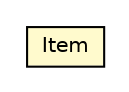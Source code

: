 #!/usr/local/bin/dot
#
# Class diagram 
# Generated by UMLGraph version R5_6-24-gf6e263 (http://www.umlgraph.org/)
#

digraph G {
	edge [fontname="Helvetica",fontsize=10,labelfontname="Helvetica",labelfontsize=10];
	node [fontname="Helvetica",fontsize=10,shape=plaintext];
	nodesep=0.25;
	ranksep=0.5;
	rankdir=LR;
	// org.senchalabs.gwt.gwtdriver.gxt.models.Tree.Item
	c533 [label=<<table title="org.senchalabs.gwt.gwtdriver.gxt.models.Tree.Item" border="0" cellborder="1" cellspacing="0" cellpadding="2" port="p" bgcolor="lemonChiffon" href="./Tree.Item.html">
		<tr><td><table border="0" cellspacing="0" cellpadding="1">
<tr><td align="center" balign="center"> Item </td></tr>
		</table></td></tr>
		</table>>, URL="./Tree.Item.html", fontname="Helvetica", fontcolor="black", fontsize=10.0];
}


